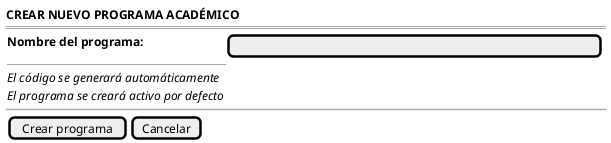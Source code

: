 @startsalt crearPrograma-wireframe
{
    <b>CREAR NUEVO PROGRAMA ACADÉMICO</b>
    ===
    {
        <b>Nombre del programa:</b> | [                                              ]
        --
        <i>El código se generará automáticamente</i>
        <i>El programa se creará activo por defecto</i>
    }
    
    ~~
    
    {[Crear programa] | [Cancelar]}
}

@endsalt